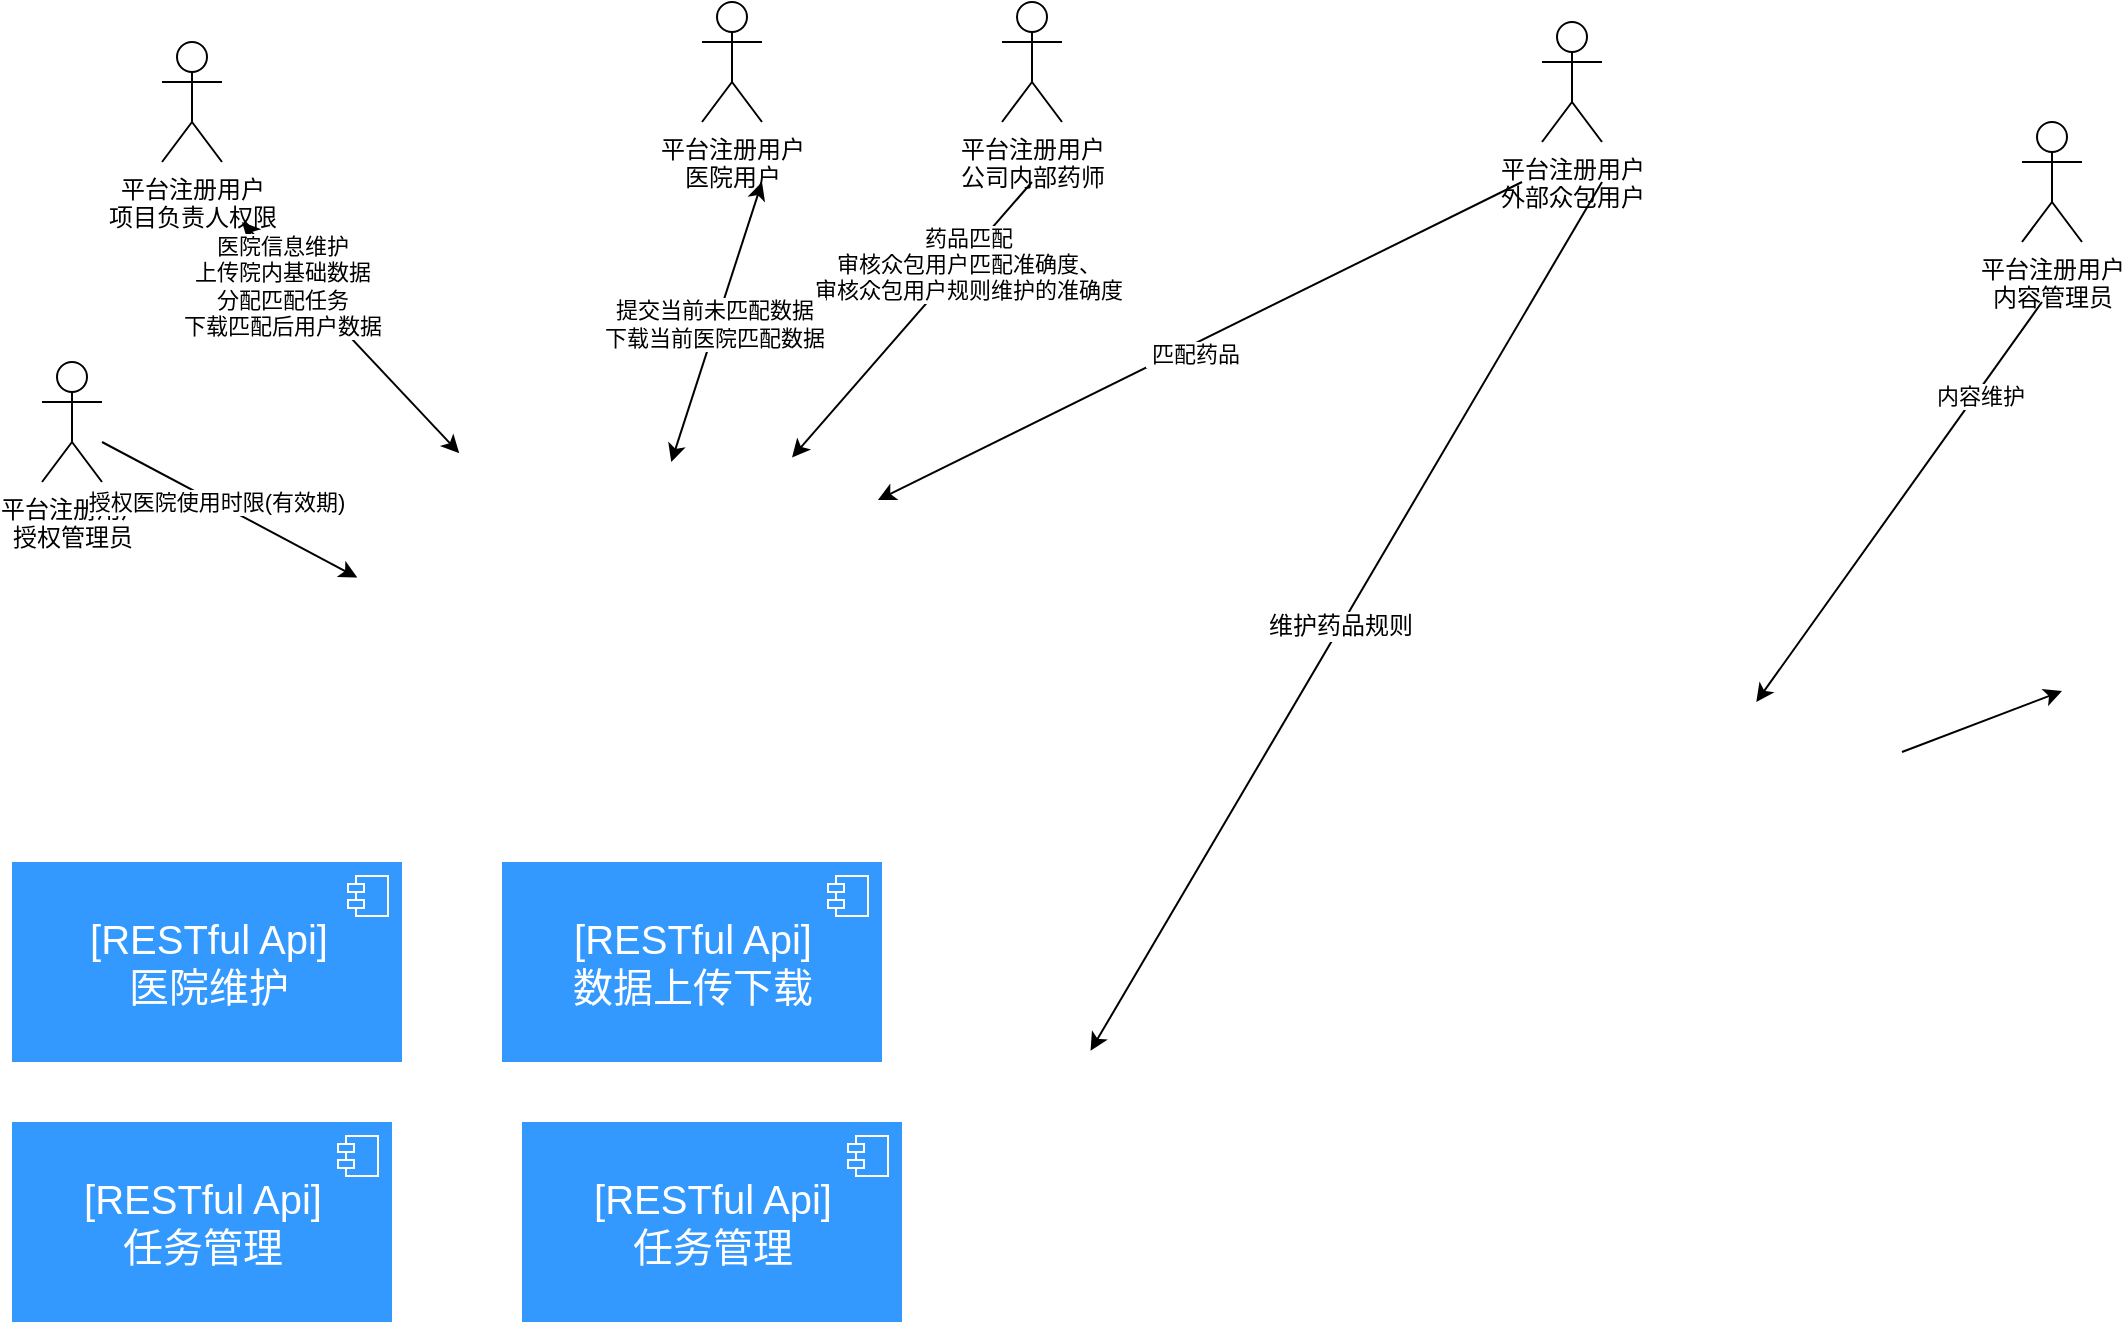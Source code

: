 <mxfile version="14.1.1" type="github">
  <diagram name="Page-1" id="ad52d381-51e7-2e0d-a935-2d0ddd2fd229">
    <mxGraphModel dx="2522" dy="735" grid="1" gridSize="10" guides="1" tooltips="1" connect="1" arrows="1" fold="1" page="1" pageScale="1" pageWidth="1100" pageHeight="850" background="#ffffff" math="0" shadow="0">
      <root>
        <mxCell id="0" />
        <mxCell id="1" parent="0" />
        <mxCell id="pAwFFn-Q9lakDj62FER6-1" value="平台注册用户&lt;br&gt;项目负责人权限" style="shape=umlActor;verticalLabelPosition=bottom;verticalAlign=top;html=1;" parent="1" vertex="1">
          <mxGeometry x="30" y="120" width="30" height="60" as="geometry" />
        </mxCell>
        <mxCell id="pAwFFn-Q9lakDj62FER6-6" value="平台注册用户&lt;br&gt;医院用户" style="shape=umlActor;verticalLabelPosition=bottom;verticalAlign=top;html=1;" parent="1" vertex="1">
          <mxGeometry x="300" y="100" width="30" height="60" as="geometry" />
        </mxCell>
        <mxCell id="7wvNYwcTOtEe8FW4VnQ9-1" value="" style="endArrow=classic;startArrow=classic;html=1;shadow=0;exitX=0.187;exitY=-0.029;exitDx=0;exitDy=0;exitPerimeter=0;" parent="1" edge="1">
          <mxGeometry width="50" height="50" relative="1" as="geometry">
            <mxPoint x="178.62" y="325.592" as="sourcePoint" />
            <mxPoint x="70" y="210" as="targetPoint" />
          </mxGeometry>
        </mxCell>
        <mxCell id="7wvNYwcTOtEe8FW4VnQ9-2" value="医院信息维护&lt;br&gt;上传院内基础数据&lt;br&gt;分配匹配任务&lt;br&gt;下载匹配后用户数据" style="edgeLabel;html=1;align=center;verticalAlign=middle;resizable=0;points=[];" parent="7wvNYwcTOtEe8FW4VnQ9-1" vertex="1" connectable="0">
          <mxGeometry x="0.025" y="-2" relative="1" as="geometry">
            <mxPoint x="-34.05" y="-23.41" as="offset" />
          </mxGeometry>
        </mxCell>
        <mxCell id="7wvNYwcTOtEe8FW4VnQ9-6" value="平台注册用户&lt;br&gt;公司内部药师" style="shape=umlActor;verticalLabelPosition=bottom;verticalAlign=top;html=1;" parent="1" vertex="1">
          <mxGeometry x="450" y="100" width="30" height="60" as="geometry" />
        </mxCell>
        <mxCell id="7wvNYwcTOtEe8FW4VnQ9-9" value="" style="endArrow=classic;html=1;shadow=0;entryX=0.827;entryY=-0.015;entryDx=0;entryDy=0;entryPerimeter=0;" parent="1" edge="1">
          <mxGeometry width="50" height="50" relative="1" as="geometry">
            <mxPoint x="465" y="190" as="sourcePoint" />
            <mxPoint x="345.02" y="327.72" as="targetPoint" />
            <Array as="points" />
          </mxGeometry>
        </mxCell>
        <mxCell id="7wvNYwcTOtEe8FW4VnQ9-10" value="药品匹配&lt;br&gt;审核众包用户匹配准确度、&lt;br&gt;审核众包用户规则维护的准确度" style="edgeLabel;html=1;align=center;verticalAlign=middle;resizable=0;points=[];" parent="7wvNYwcTOtEe8FW4VnQ9-9" vertex="1" connectable="0">
          <mxGeometry x="-0.02" y="-1" relative="1" as="geometry">
            <mxPoint x="27.23" y="-25.83" as="offset" />
          </mxGeometry>
        </mxCell>
        <mxCell id="9kh3wDhLQs7-ypC-ve2--15" value="" style="endArrow=classic;startArrow=classic;html=1;" parent="1" edge="1">
          <mxGeometry width="50" height="50" relative="1" as="geometry">
            <mxPoint x="284.63" y="330" as="sourcePoint" />
            <mxPoint x="330" y="190" as="targetPoint" />
          </mxGeometry>
        </mxCell>
        <mxCell id="9kh3wDhLQs7-ypC-ve2--16" value="提交当前未匹配数据&lt;br&gt;下载当前医院匹配数据" style="edgeLabel;html=1;align=center;verticalAlign=middle;resizable=0;points=[];" parent="9kh3wDhLQs7-ypC-ve2--15" vertex="1" connectable="0">
          <mxGeometry x="-0.015" y="1" relative="1" as="geometry">
            <mxPoint as="offset" />
          </mxGeometry>
        </mxCell>
        <mxCell id="9kh3wDhLQs7-ypC-ve2--22" value="" style="group" parent="1" vertex="1" connectable="0">
          <mxGeometry x="710" y="110" width="40" height="80" as="geometry" />
        </mxCell>
        <mxCell id="7wvNYwcTOtEe8FW4VnQ9-11" value="平台注册用户&lt;br&gt;外部众包用户" style="shape=umlActor;verticalLabelPosition=bottom;verticalAlign=top;html=1;" parent="9kh3wDhLQs7-ypC-ve2--22" vertex="1">
          <mxGeometry x="10" width="30" height="60" as="geometry" />
        </mxCell>
        <mxCell id="9kh3wDhLQs7-ypC-ve2--13" value="" style="endArrow=classic;html=1;entryX=0.992;entryY=0.125;entryDx=0;entryDy=0;entryPerimeter=0;" parent="9kh3wDhLQs7-ypC-ve2--22" edge="1">
          <mxGeometry width="50" height="50" relative="1" as="geometry">
            <mxPoint y="80" as="sourcePoint" />
            <mxPoint x="-322.08" y="239" as="targetPoint" />
          </mxGeometry>
        </mxCell>
        <mxCell id="9kh3wDhLQs7-ypC-ve2--14" value="&amp;nbsp;匹配药品" style="edgeLabel;html=1;align=center;verticalAlign=middle;resizable=0;points=[];" parent="9kh3wDhLQs7-ypC-ve2--13" vertex="1" connectable="0">
          <mxGeometry x="0.034" y="3" relative="1" as="geometry">
            <mxPoint y="1" as="offset" />
          </mxGeometry>
        </mxCell>
        <mxCell id="9kh3wDhLQs7-ypC-ve2--18" value="" style="endArrow=classic;html=1;entryX=0.978;entryY=0.09;entryDx=0;entryDy=0;entryPerimeter=0;" parent="9kh3wDhLQs7-ypC-ve2--22" edge="1">
          <mxGeometry width="50" height="50" relative="1" as="geometry">
            <mxPoint x="40" y="80" as="sourcePoint" />
            <mxPoint x="-215.72" y="514.4" as="targetPoint" />
          </mxGeometry>
        </mxCell>
        <mxCell id="9kh3wDhLQs7-ypC-ve2--19" value="&lt;span style=&quot;font-size: 12px&quot;&gt;维护药品规则&lt;/span&gt;" style="edgeLabel;html=1;align=center;verticalAlign=middle;resizable=0;points=[];" parent="9kh3wDhLQs7-ypC-ve2--18" vertex="1" connectable="0">
          <mxGeometry x="0.024" y="-1" relative="1" as="geometry">
            <mxPoint as="offset" />
          </mxGeometry>
        </mxCell>
        <mxCell id="9kh3wDhLQs7-ypC-ve2--34" value="平台注册用户&lt;br&gt;内容管理员" style="shape=umlActor;verticalLabelPosition=bottom;verticalAlign=top;html=1;" parent="1" vertex="1">
          <mxGeometry x="960" y="160" width="30" height="60" as="geometry" />
        </mxCell>
        <mxCell id="9kh3wDhLQs7-ypC-ve2--35" value="" style="endArrow=classic;html=1;" parent="1" edge="1">
          <mxGeometry width="50" height="50" relative="1" as="geometry">
            <mxPoint x="970" y="250" as="sourcePoint" />
            <mxPoint x="827.143" y="450" as="targetPoint" />
          </mxGeometry>
        </mxCell>
        <mxCell id="9kh3wDhLQs7-ypC-ve2--36" value="内容维护" style="edgeLabel;html=1;align=center;verticalAlign=middle;resizable=0;points=[];" parent="9kh3wDhLQs7-ypC-ve2--35" vertex="1" connectable="0">
          <mxGeometry x="-0.549" y="2" relative="1" as="geometry">
            <mxPoint x="-1" as="offset" />
          </mxGeometry>
        </mxCell>
        <mxCell id="9kh3wDhLQs7-ypC-ve2--39" value="" style="endArrow=classic;html=1;" parent="1" edge="1">
          <mxGeometry width="50" height="50" relative="1" as="geometry">
            <mxPoint x="900" y="475" as="sourcePoint" />
            <mxPoint x="980" y="444.556" as="targetPoint" />
          </mxGeometry>
        </mxCell>
        <mxCell id="9kh3wDhLQs7-ypC-ve2--47" value="平台注册用户&lt;br&gt;授权管理员" style="shape=umlActor;verticalLabelPosition=bottom;verticalAlign=top;html=1;" parent="1" vertex="1">
          <mxGeometry x="-30" y="280" width="30" height="60" as="geometry" />
        </mxCell>
        <mxCell id="9kh3wDhLQs7-ypC-ve2--49" value="" style="endArrow=classic;html=1;entryX=-0.009;entryY=0.38;entryDx=0;entryDy=0;entryPerimeter=0;" parent="1" edge="1">
          <mxGeometry width="50" height="50" relative="1" as="geometry">
            <mxPoint y="320" as="sourcePoint" />
            <mxPoint x="127.66" y="387.76" as="targetPoint" />
          </mxGeometry>
        </mxCell>
        <mxCell id="9kh3wDhLQs7-ypC-ve2--50" value="授权医院使用时限(有效期)" style="edgeLabel;html=1;align=center;verticalAlign=middle;resizable=0;points=[];" parent="9kh3wDhLQs7-ypC-ve2--49" vertex="1" connectable="0">
          <mxGeometry x="-0.107" relative="1" as="geometry">
            <mxPoint as="offset" />
          </mxGeometry>
        </mxCell>
        <mxCell id="i3Eq64v3K8bZMm2mKdOP-4" value="&lt;font color=&quot;#ffffff&quot; style=&quot;font-size: 20px&quot;&gt;[RESTful Api]&lt;br style=&quot;font-size: 20px&quot;&gt;医院维护&lt;br&gt;&lt;/font&gt;" style="html=1;dropTarget=0;fillColor=#3399FF;strokeColor=none;fontSize=20;" vertex="1" parent="1">
          <mxGeometry x="-45" y="530" width="195" height="100" as="geometry" />
        </mxCell>
        <mxCell id="i3Eq64v3K8bZMm2mKdOP-5" value="" style="shape=module;jettyWidth=8;jettyHeight=4;fillColor=#3399FF;strokeColor=#FFFFFF;" vertex="1" parent="i3Eq64v3K8bZMm2mKdOP-4">
          <mxGeometry x="1" width="20" height="20" relative="1" as="geometry">
            <mxPoint x="-27" y="7" as="offset" />
          </mxGeometry>
        </mxCell>
        <mxCell id="i3Eq64v3K8bZMm2mKdOP-8" value="&lt;font color=&quot;#ffffff&quot; style=&quot;font-size: 20px&quot;&gt;[RESTful Api]&lt;br style=&quot;font-size: 20px&quot;&gt;数据上传下载&lt;br&gt;&lt;/font&gt;" style="html=1;dropTarget=0;fillColor=#3399FF;strokeColor=none;fontSize=20;" vertex="1" parent="1">
          <mxGeometry x="200" y="530" width="190" height="100" as="geometry" />
        </mxCell>
        <mxCell id="i3Eq64v3K8bZMm2mKdOP-9" value="" style="shape=module;jettyWidth=8;jettyHeight=4;fillColor=#3399FF;strokeColor=#FFFFFF;" vertex="1" parent="i3Eq64v3K8bZMm2mKdOP-8">
          <mxGeometry x="1" width="20" height="20" relative="1" as="geometry">
            <mxPoint x="-27" y="7" as="offset" />
          </mxGeometry>
        </mxCell>
        <mxCell id="i3Eq64v3K8bZMm2mKdOP-11" value="&lt;font color=&quot;#ffffff&quot; style=&quot;font-size: 20px&quot;&gt;[RESTful Api]&lt;br style=&quot;font-size: 20px&quot;&gt;任务管理&lt;br&gt;&lt;/font&gt;" style="html=1;dropTarget=0;fillColor=#3399FF;strokeColor=none;fontSize=20;" vertex="1" parent="1">
          <mxGeometry x="-45" y="660" width="190" height="100" as="geometry" />
        </mxCell>
        <mxCell id="i3Eq64v3K8bZMm2mKdOP-12" value="" style="shape=module;jettyWidth=8;jettyHeight=4;fillColor=#3399FF;strokeColor=#FFFFFF;" vertex="1" parent="i3Eq64v3K8bZMm2mKdOP-11">
          <mxGeometry x="1" width="20" height="20" relative="1" as="geometry">
            <mxPoint x="-27" y="7" as="offset" />
          </mxGeometry>
        </mxCell>
        <mxCell id="i3Eq64v3K8bZMm2mKdOP-13" value="&lt;font color=&quot;#ffffff&quot; style=&quot;font-size: 20px&quot;&gt;[RESTful Api]&lt;br style=&quot;font-size: 20px&quot;&gt;任务管理&lt;br&gt;&lt;/font&gt;" style="html=1;dropTarget=0;fillColor=#3399FF;strokeColor=none;fontSize=20;" vertex="1" parent="1">
          <mxGeometry x="210" y="660" width="190" height="100" as="geometry" />
        </mxCell>
        <mxCell id="i3Eq64v3K8bZMm2mKdOP-14" value="" style="shape=module;jettyWidth=8;jettyHeight=4;fillColor=#3399FF;strokeColor=#FFFFFF;" vertex="1" parent="i3Eq64v3K8bZMm2mKdOP-13">
          <mxGeometry x="1" width="20" height="20" relative="1" as="geometry">
            <mxPoint x="-27" y="7" as="offset" />
          </mxGeometry>
        </mxCell>
      </root>
    </mxGraphModel>
  </diagram>
</mxfile>

